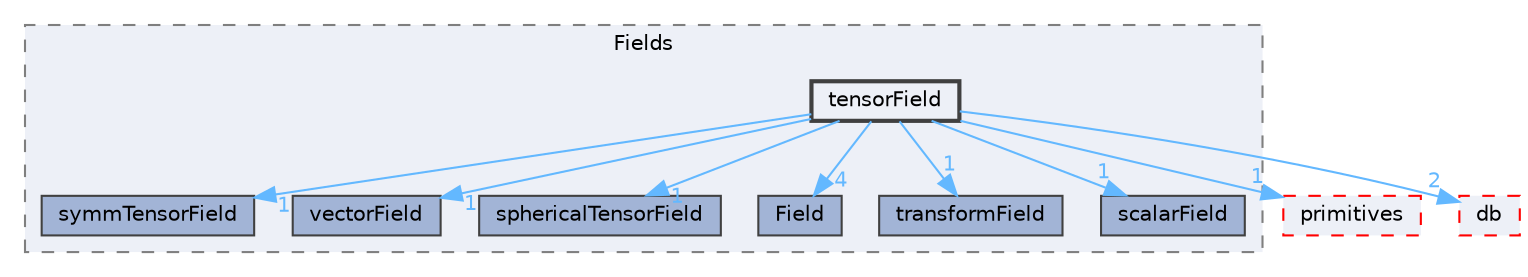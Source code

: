 digraph "src/OpenFOAM/fields/Fields/tensorField"
{
 // LATEX_PDF_SIZE
  bgcolor="transparent";
  edge [fontname=Helvetica,fontsize=10,labelfontname=Helvetica,labelfontsize=10];
  node [fontname=Helvetica,fontsize=10,shape=box,height=0.2,width=0.4];
  compound=true
  subgraph clusterdir_7d364942a13d3ce50f6681364b448a98 {
    graph [ bgcolor="#edf0f7", pencolor="grey50", label="Fields", fontname=Helvetica,fontsize=10 style="filled,dashed", URL="dir_7d364942a13d3ce50f6681364b448a98.html",tooltip=""]
  dir_005196fc1fbfc964c6c8f9723b2aa3fd [label="symmTensorField", fillcolor="#a2b4d6", color="grey25", style="filled", URL="dir_005196fc1fbfc964c6c8f9723b2aa3fd.html",tooltip=""];
  dir_32d314b03cb523b72936efcc9d0918ac [label="vectorField", fillcolor="#a2b4d6", color="grey25", style="filled", URL="dir_32d314b03cb523b72936efcc9d0918ac.html",tooltip=""];
  dir_37dd404a63ef74f7b47a102c46dbe3e2 [label="sphericalTensorField", fillcolor="#a2b4d6", color="grey25", style="filled", URL="dir_37dd404a63ef74f7b47a102c46dbe3e2.html",tooltip=""];
  dir_4ebd9bc21e2e523c28661f024575b5ba [label="Field", fillcolor="#a2b4d6", color="grey25", style="filled", URL="dir_4ebd9bc21e2e523c28661f024575b5ba.html",tooltip=""];
  dir_85895b1330cd43ea2abb27d8de109280 [label="transformField", fillcolor="#a2b4d6", color="grey25", style="filled", URL="dir_85895b1330cd43ea2abb27d8de109280.html",tooltip=""];
  dir_b42389b3b00332abd8b13e71b76b692b [label="scalarField", fillcolor="#a2b4d6", color="grey25", style="filled", URL="dir_b42389b3b00332abd8b13e71b76b692b.html",tooltip=""];
  dir_fe5a7119b7dd2e92befa9538505ddef8 [label="tensorField", fillcolor="#edf0f7", color="grey25", style="filled,bold", URL="dir_fe5a7119b7dd2e92befa9538505ddef8.html",tooltip=""];
  }
  dir_3e50f45338116b169052b428016851aa [label="primitives", fillcolor="#edf0f7", color="red", style="filled,dashed", URL="dir_3e50f45338116b169052b428016851aa.html",tooltip=""];
  dir_63c634f7a7cfd679ac26c67fb30fc32f [label="db", fillcolor="#edf0f7", color="red", style="filled,dashed", URL="dir_63c634f7a7cfd679ac26c67fb30fc32f.html",tooltip=""];
  dir_fe5a7119b7dd2e92befa9538505ddef8->dir_005196fc1fbfc964c6c8f9723b2aa3fd [headlabel="1", labeldistance=1.5 headhref="dir_003984_003934.html" href="dir_003984_003934.html" color="steelblue1" fontcolor="steelblue1"];
  dir_fe5a7119b7dd2e92befa9538505ddef8->dir_32d314b03cb523b72936efcc9d0918ac [headlabel="1", labeldistance=1.5 headhref="dir_003984_004261.html" href="dir_003984_004261.html" color="steelblue1" fontcolor="steelblue1"];
  dir_fe5a7119b7dd2e92befa9538505ddef8->dir_37dd404a63ef74f7b47a102c46dbe3e2 [headlabel="1", labeldistance=1.5 headhref="dir_003984_003709.html" href="dir_003984_003709.html" color="steelblue1" fontcolor="steelblue1"];
  dir_fe5a7119b7dd2e92befa9538505ddef8->dir_3e50f45338116b169052b428016851aa [headlabel="1", labeldistance=1.5 headhref="dir_003984_003069.html" href="dir_003984_003069.html" color="steelblue1" fontcolor="steelblue1"];
  dir_fe5a7119b7dd2e92befa9538505ddef8->dir_4ebd9bc21e2e523c28661f024575b5ba [headlabel="4", labeldistance=1.5 headhref="dir_003984_001319.html" href="dir_003984_001319.html" color="steelblue1" fontcolor="steelblue1"];
  dir_fe5a7119b7dd2e92befa9538505ddef8->dir_63c634f7a7cfd679ac26c67fb30fc32f [headlabel="2", labeldistance=1.5 headhref="dir_003984_000817.html" href="dir_003984_000817.html" color="steelblue1" fontcolor="steelblue1"];
  dir_fe5a7119b7dd2e92befa9538505ddef8->dir_85895b1330cd43ea2abb27d8de109280 [headlabel="1", labeldistance=1.5 headhref="dir_003984_004101.html" href="dir_003984_004101.html" color="steelblue1" fontcolor="steelblue1"];
  dir_fe5a7119b7dd2e92befa9538505ddef8->dir_b42389b3b00332abd8b13e71b76b692b [headlabel="1", labeldistance=1.5 headhref="dir_003984_003417.html" href="dir_003984_003417.html" color="steelblue1" fontcolor="steelblue1"];
}
